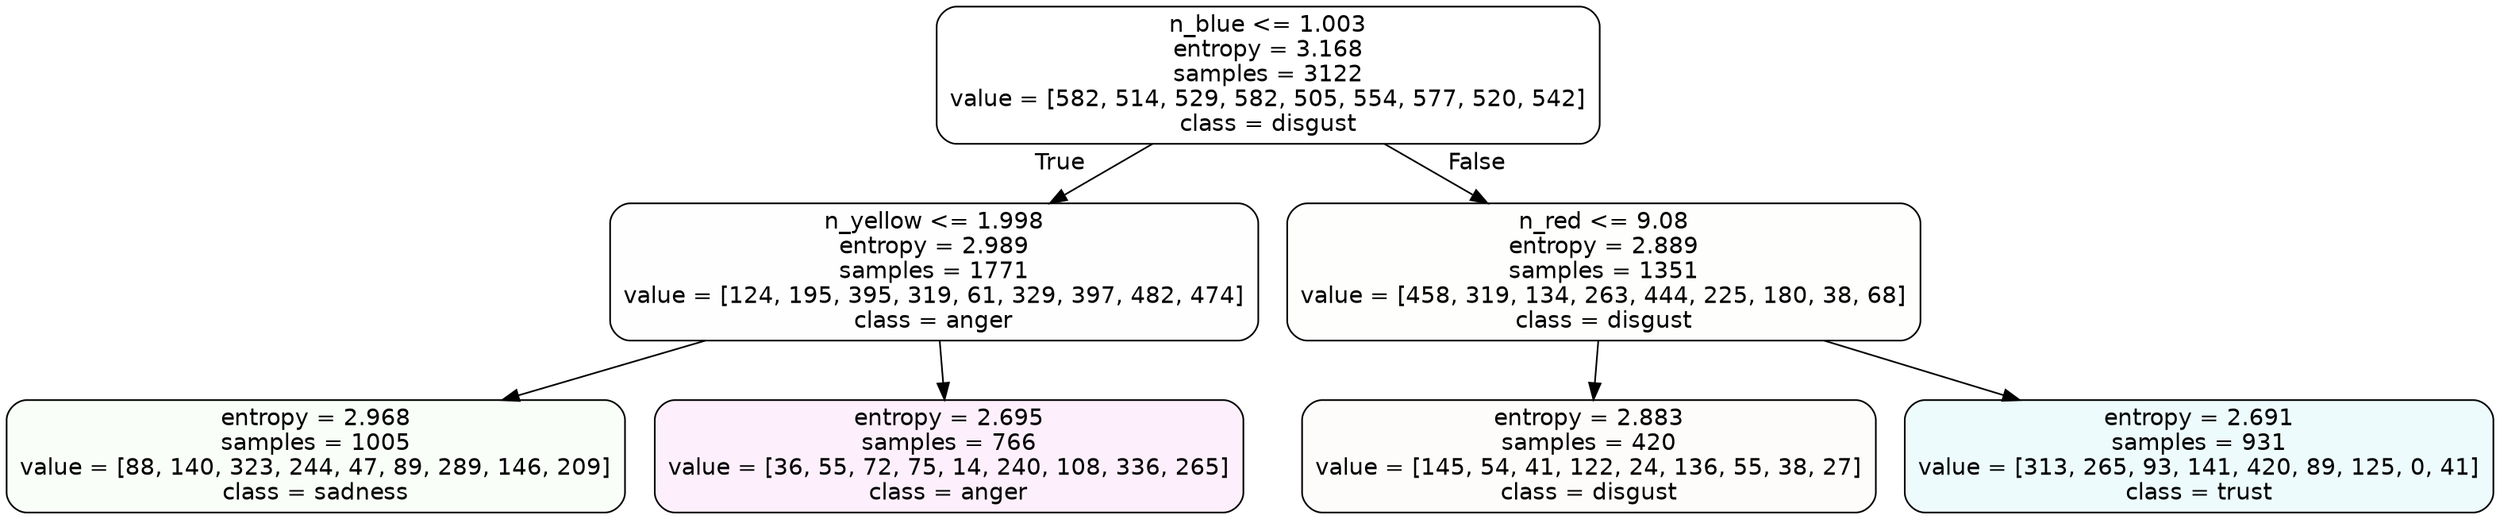 digraph Tree {
node [shape=box, style="filled, rounded", color="black", fontname=helvetica] ;
edge [fontname=helvetica] ;
0 [label="n_blue <= 1.003\nentropy = 3.168\nsamples = 3122\nvalue = [582, 514, 529, 582, 505, 554, 577, 520, 542]\nclass = disgust", fillcolor="#e5813900"] ;
1 [label="n_yellow <= 1.998\nentropy = 2.989\nsamples = 1771\nvalue = [124, 195, 395, 319, 61, 329, 397, 482, 474]\nclass = anger", fillcolor="#e539d701"] ;
0 -> 1 [labeldistance=2.5, labelangle=45, headlabel="True"] ;
2 [label="entropy = 2.968\nsamples = 1005\nvalue = [88, 140, 323, 244, 47, 89, 289, 146, 209]\nclass = sadness", fillcolor="#64e53907"] ;
1 -> 2 ;
3 [label="entropy = 2.695\nsamples = 766\nvalue = [36, 55, 72, 75, 14, 240, 108, 336, 265]\nclass = anger", fillcolor="#e539d713"] ;
1 -> 3 ;
4 [label="n_red <= 9.08\nentropy = 2.889\nsamples = 1351\nvalue = [458, 319, 134, 263, 444, 225, 180, 38, 68]\nclass = disgust", fillcolor="#e5813902"] ;
0 -> 4 [labeldistance=2.5, labelangle=-45, headlabel="False"] ;
5 [label="entropy = 2.883\nsamples = 420\nvalue = [145, 54, 41, 122, 24, 136, 55, 38, 27]\nclass = disgust", fillcolor="#e5813905"] ;
4 -> 5 ;
6 [label="entropy = 2.691\nsamples = 931\nvalue = [313, 265, 93, 141, 420, 89, 125, 0, 41]\nclass = trust", fillcolor="#39d7e517"] ;
4 -> 6 ;
}